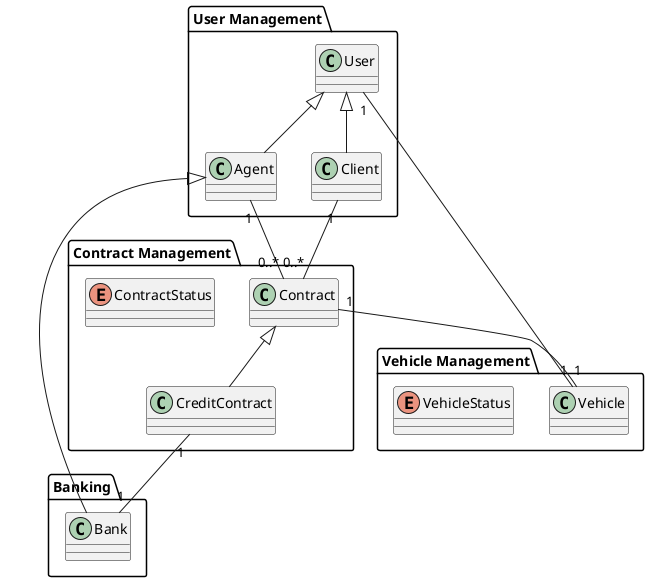 @startuml


package "User Management" {
    class User
    class Client
    class Agent
}

package "Vehicle Management" {
    class Vehicle
    enum VehicleStatus
}

package "Contract Management" {
    class Contract
    class CreditContract
    enum ContractStatus
}

package "Banking"{
    class Bank
}

User <|-- Client
User <|-- Agent
Agent <|-- Bank
Agent  "1" -- "0..*" Contract
Client  "1" -- "0..*" Contract
User "1" -- "1" Vehicle
Contract <|-- CreditContract
Contract "1" -- "1" Vehicle
CreditContract "1" -- "1" Bank


@enduml